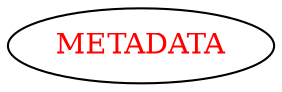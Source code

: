 digraph dependencyGraph {
 concentrate=true;
 ranksep="2.0";
 rankdir="LR"; 
 splines="ortho";
"METADATA" [fontcolor="red"];
}